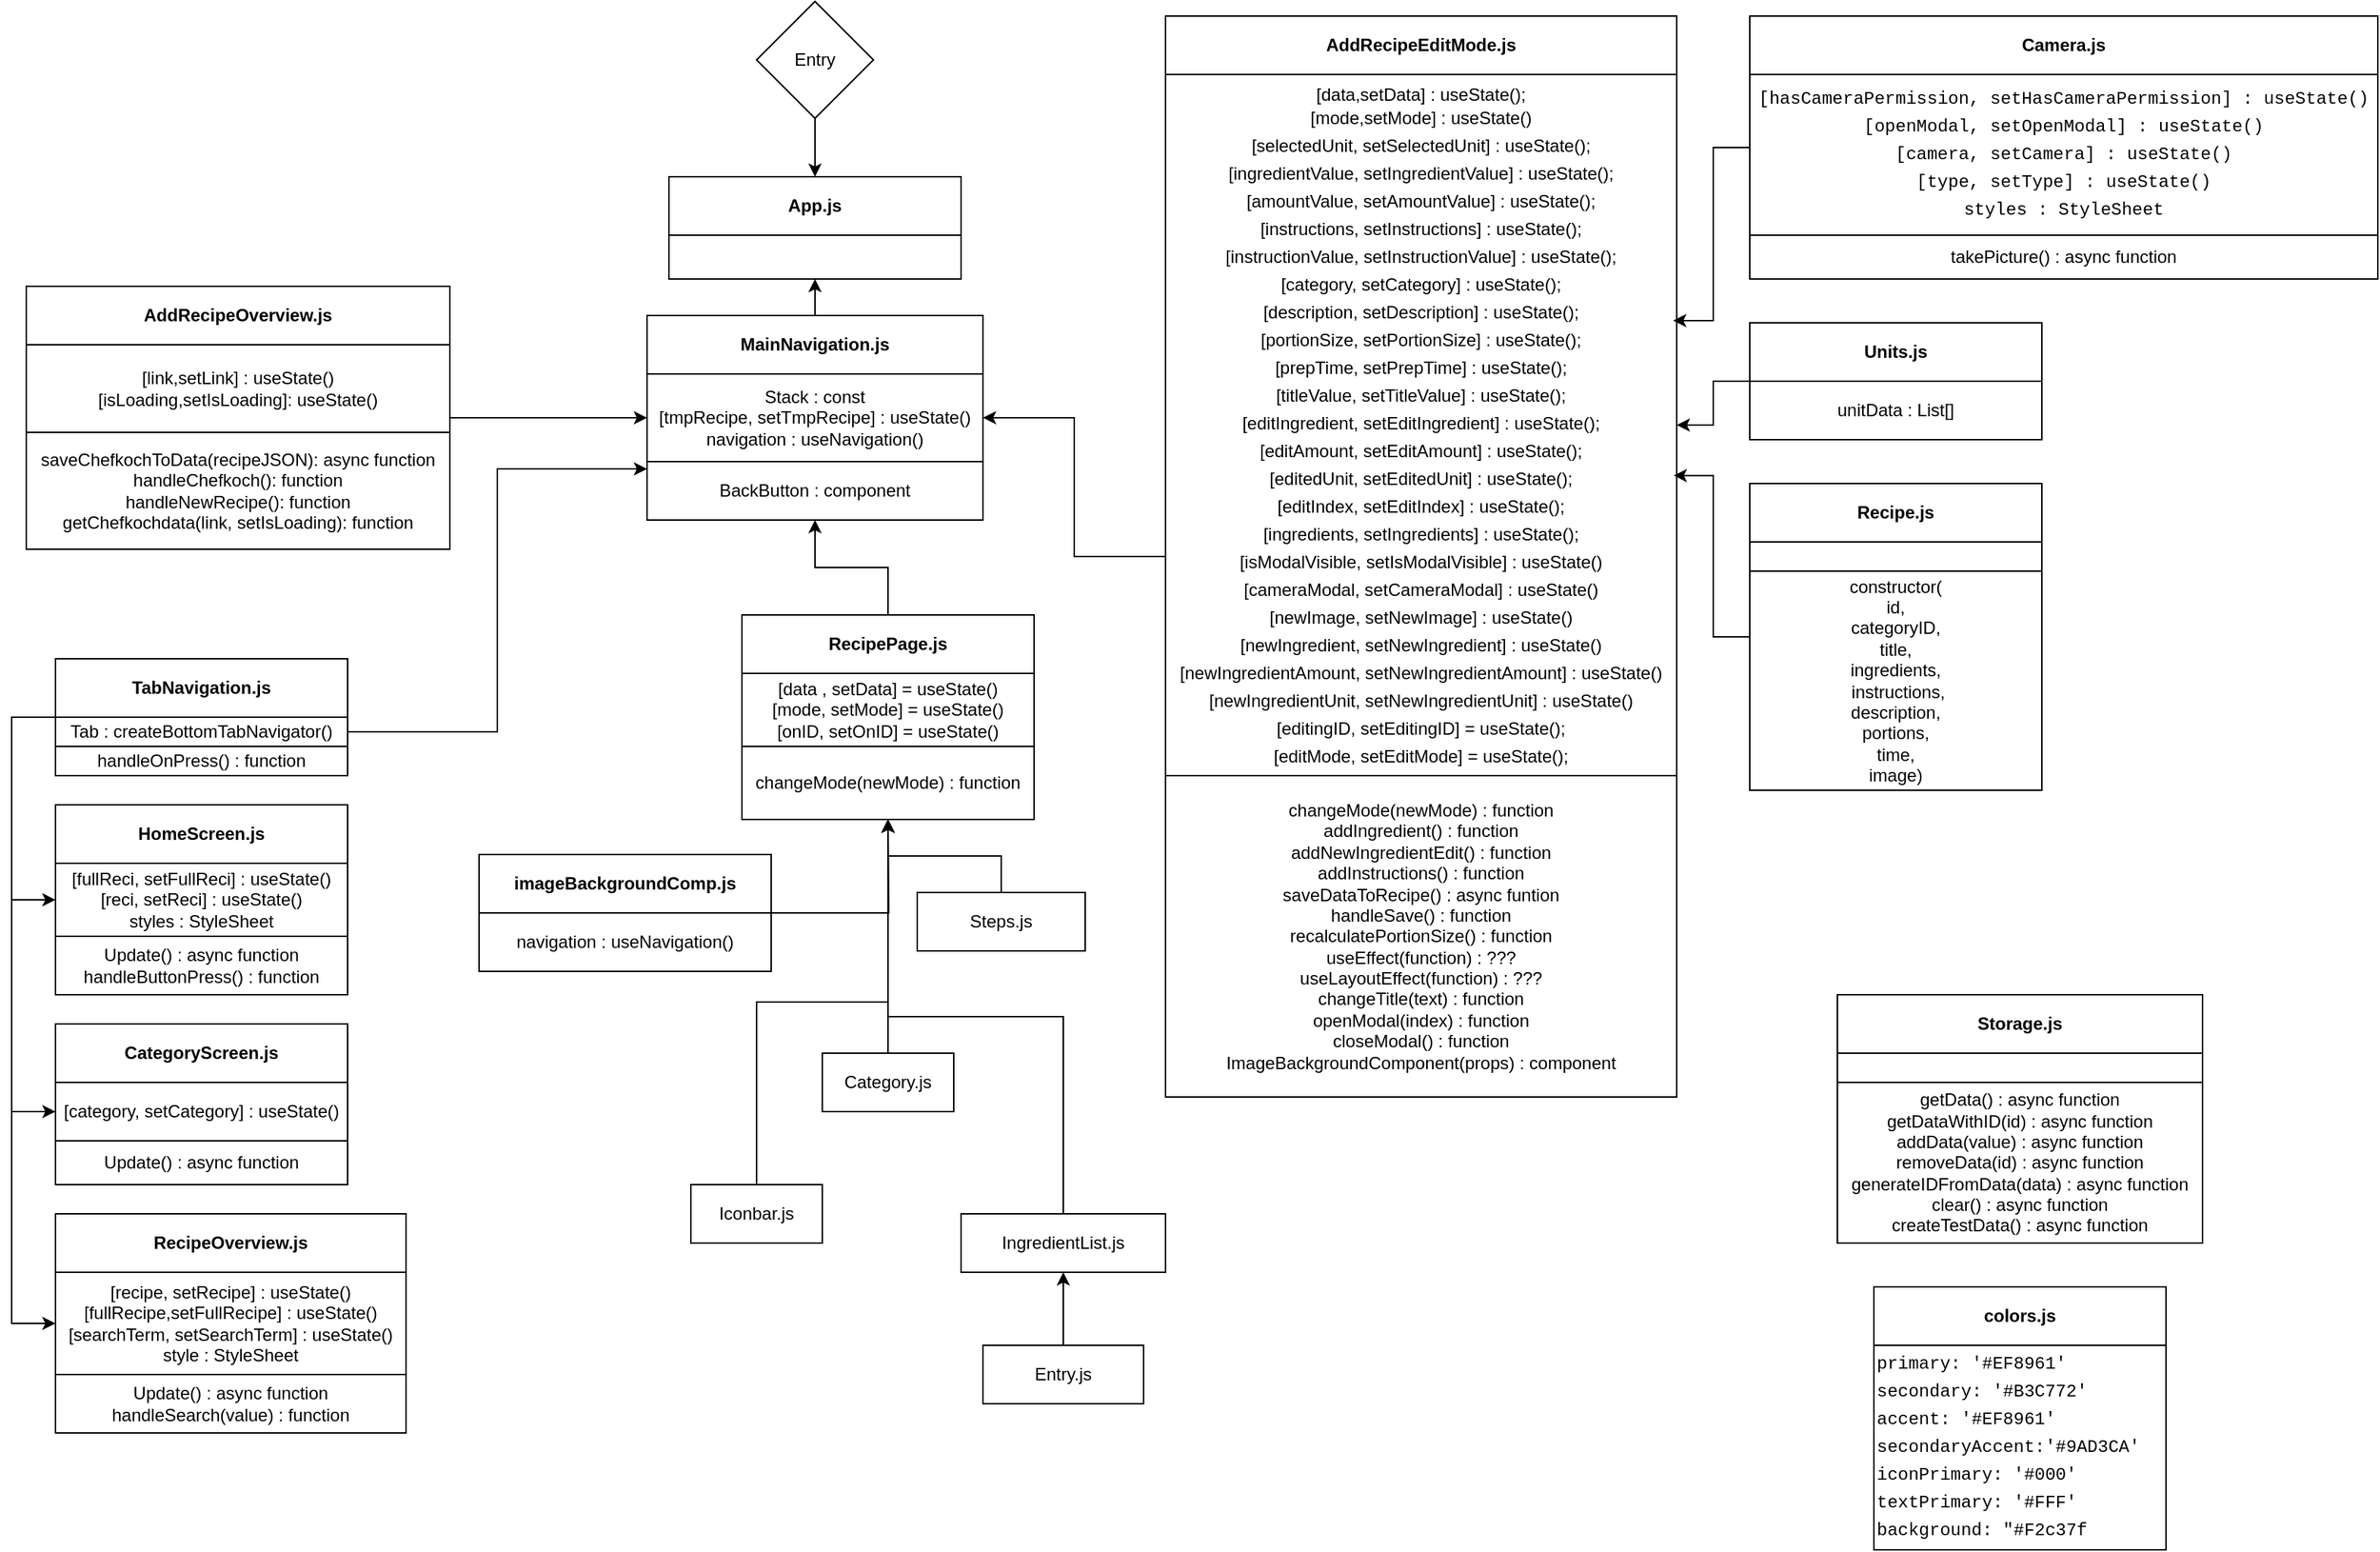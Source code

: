 <mxfile version="21.6.1" type="github">
  <diagram name="Seite-1" id="AyVDhzs5wA8iKF448M9e">
    <mxGraphModel dx="1728" dy="945" grid="1" gridSize="10" guides="1" tooltips="1" connect="1" arrows="1" fold="1" page="1" pageScale="1" pageWidth="827" pageHeight="1169" math="0" shadow="0">
      <root>
        <mxCell id="0" />
        <mxCell id="1" parent="0" />
        <mxCell id="LhGyinPqwTgNb-0om4rO-3" value="&lt;div&gt;App.js&lt;/div&gt;" style="swimlane;whiteSpace=wrap;html=1;startSize=40;" parent="1" vertex="1">
          <mxGeometry x="470" y="120" width="200" height="70" as="geometry" />
        </mxCell>
        <mxCell id="LhGyinPqwTgNb-0om4rO-14" style="edgeStyle=orthogonalEdgeStyle;rounded=0;orthogonalLoop=1;jettySize=auto;html=1;entryX=0.5;entryY=1;entryDx=0;entryDy=0;" parent="1" source="LhGyinPqwTgNb-0om4rO-4" target="LhGyinPqwTgNb-0om4rO-3" edge="1">
          <mxGeometry relative="1" as="geometry" />
        </mxCell>
        <mxCell id="LhGyinPqwTgNb-0om4rO-4" value="MainNavigation.js" style="swimlane;whiteSpace=wrap;html=1;startSize=40;" parent="1" vertex="1">
          <mxGeometry x="455" y="215" width="230" height="140" as="geometry" />
        </mxCell>
        <mxCell id="LhGyinPqwTgNb-0om4rO-87" value="&lt;div&gt;Stack : const&lt;/div&gt;&lt;div&gt;[tmpRecipe, setTmpRecipe] : useState()&lt;/div&gt;&lt;div&gt;navigation : useNavigation()&lt;/div&gt;" style="rounded=0;whiteSpace=wrap;html=1;" parent="LhGyinPqwTgNb-0om4rO-4" vertex="1">
          <mxGeometry y="40" width="230" height="60" as="geometry" />
        </mxCell>
        <mxCell id="LhGyinPqwTgNb-0om4rO-89" value="BackButton : component" style="rounded=0;whiteSpace=wrap;html=1;" parent="LhGyinPqwTgNb-0om4rO-4" vertex="1">
          <mxGeometry y="100" width="230" height="40" as="geometry" />
        </mxCell>
        <mxCell id="LhGyinPqwTgNb-0om4rO-160" style="edgeStyle=orthogonalEdgeStyle;rounded=0;orthogonalLoop=1;jettySize=auto;html=1;entryX=0;entryY=0.5;entryDx=0;entryDy=0;" parent="1" target="LhGyinPqwTgNb-0om4rO-104" edge="1">
          <mxGeometry relative="1" as="geometry">
            <Array as="points">
              <mxPoint x="20" y="490" />
              <mxPoint x="20" y="615" />
            </Array>
            <mxPoint x="40" y="490" as="sourcePoint" />
            <mxPoint x="40" y="615" as="targetPoint" />
          </mxGeometry>
        </mxCell>
        <mxCell id="LhGyinPqwTgNb-0om4rO-161" style="edgeStyle=orthogonalEdgeStyle;rounded=0;orthogonalLoop=1;jettySize=auto;html=1;" parent="1" source="LhGyinPqwTgNb-0om4rO-5" edge="1">
          <mxGeometry relative="1" as="geometry">
            <mxPoint x="50" y="760" as="targetPoint" />
            <Array as="points">
              <mxPoint x="20" y="490" />
              <mxPoint x="20" y="760" />
            </Array>
          </mxGeometry>
        </mxCell>
        <mxCell id="LhGyinPqwTgNb-0om4rO-162" style="edgeStyle=orthogonalEdgeStyle;rounded=0;orthogonalLoop=1;jettySize=auto;html=1;entryX=0;entryY=0.5;entryDx=0;entryDy=0;" parent="1" target="LhGyinPqwTgNb-0om4rO-10" edge="1">
          <mxGeometry relative="1" as="geometry">
            <Array as="points">
              <mxPoint x="20" y="490" />
              <mxPoint x="20" y="905" />
            </Array>
            <mxPoint x="60" y="490" as="sourcePoint" />
            <mxPoint x="30" y="880" as="targetPoint" />
          </mxGeometry>
        </mxCell>
        <mxCell id="LhGyinPqwTgNb-0om4rO-5" value="&lt;div&gt;TabNavigation.js&lt;/div&gt;" style="swimlane;whiteSpace=wrap;html=1;startSize=40;" parent="1" vertex="1">
          <mxGeometry x="50" y="450" width="200" height="80" as="geometry" />
        </mxCell>
        <mxCell id="LhGyinPqwTgNb-0om4rO-101" value="&lt;div&gt;Tab : createBottomTabNavigator()&lt;/div&gt;" style="rounded=0;whiteSpace=wrap;html=1;" parent="LhGyinPqwTgNb-0om4rO-5" vertex="1">
          <mxGeometry y="40" width="200" height="20" as="geometry" />
        </mxCell>
        <mxCell id="LhGyinPqwTgNb-0om4rO-103" value="handleOnPress() : function" style="rounded=0;whiteSpace=wrap;html=1;" parent="LhGyinPqwTgNb-0om4rO-5" vertex="1">
          <mxGeometry y="60" width="200" height="20" as="geometry" />
        </mxCell>
        <mxCell id="LhGyinPqwTgNb-0om4rO-139" style="edgeStyle=orthogonalEdgeStyle;rounded=0;orthogonalLoop=1;jettySize=auto;html=1;entryX=1;entryY=0.5;entryDx=0;entryDy=0;" parent="1" source="LhGyinPqwTgNb-0om4rO-6" target="LhGyinPqwTgNb-0om4rO-4" edge="1">
          <mxGeometry relative="1" as="geometry" />
        </mxCell>
        <mxCell id="LhGyinPqwTgNb-0om4rO-6" value="AddRecipeEditMode.js" style="swimlane;whiteSpace=wrap;html=1;startSize=40;" parent="1" vertex="1">
          <mxGeometry x="810" y="10" width="350" height="740" as="geometry" />
        </mxCell>
        <mxCell id="LhGyinPqwTgNb-0om4rO-93" value="&lt;span style=&quot;font-size: 12px;&quot;&gt;&lt;/span&gt;&lt;span style=&quot;font-size: 12px;&quot;&gt;[data,setData] : useState();&lt;/span&gt;&lt;div style=&quot;font-size: 12px; line-height: 19px;&quot;&gt;&lt;div style=&quot;font-size: 12px;&quot;&gt;&lt;span style=&quot;font-size: 12px;&quot;&gt;[mode,setMode] : useState()&lt;/span&gt;&lt;/div&gt;&lt;div style=&quot;font-size: 12px;&quot;&gt;&lt;span style=&quot;font-size: 12px;&quot;&gt;[selectedUnit, setSelectedUnit] : useState();&lt;/span&gt;&lt;/div&gt;&lt;div style=&quot;font-size: 12px;&quot;&gt;&lt;span style=&quot;font-size: 12px;&quot;&gt;[ingredientValue, setIngredientValue] : useState();&lt;/span&gt;&lt;/div&gt;&lt;div style=&quot;font-size: 12px;&quot;&gt;&lt;span style=&quot;font-size: 12px;&quot;&gt;[amountValue, setAmountValue] : useState();&lt;/span&gt;&lt;/div&gt;&lt;div style=&quot;font-size: 12px;&quot;&gt;&lt;span style=&quot;font-size: 12px;&quot;&gt;[instructions, setInstructions] : useState();&lt;/span&gt;&lt;/div&gt;&lt;div style=&quot;font-size: 12px;&quot;&gt;&lt;span style=&quot;font-size: 12px;&quot;&gt;[instructionValue, setInstructionValue] : useState();&lt;/span&gt;&lt;/div&gt;&lt;div style=&quot;font-size: 12px;&quot;&gt;&lt;span style=&quot;font-size: 12px;&quot;&gt;[category, setCategory] : useState();&lt;/span&gt;&lt;/div&gt;&lt;div style=&quot;font-size: 12px;&quot;&gt;&lt;span style=&quot;font-size: 12px;&quot;&gt;[description, setDescription] : useState();&lt;/span&gt;&lt;/div&gt;&lt;div style=&quot;font-size: 12px;&quot;&gt;&lt;span style=&quot;font-size: 12px;&quot;&gt;[portionSize, setPortionSize] : useState();&lt;/span&gt;&lt;/div&gt;&lt;div style=&quot;font-size: 12px;&quot;&gt;&lt;span style=&quot;font-size: 12px;&quot;&gt;[prepTime, setPrepTime] : useState();&lt;/span&gt;&lt;/div&gt;&lt;div style=&quot;font-size: 12px;&quot;&gt;&lt;span style=&quot;font-size: 12px;&quot;&gt;[titleValue, setTitleValue] : useState();&lt;/span&gt;&lt;/div&gt;&lt;div style=&quot;font-size: 12px;&quot;&gt;&lt;span style=&quot;font-size: 12px;&quot;&gt;[editIngredient, setEditIngredient] : useState();&lt;/span&gt;&lt;/div&gt;&lt;div style=&quot;font-size: 12px;&quot;&gt;&lt;span style=&quot;font-size: 12px;&quot;&gt;[editAmount, setEditAmount] : useState();&lt;/span&gt;&lt;/div&gt;&lt;div style=&quot;font-size: 12px;&quot;&gt;&lt;span style=&quot;font-size: 12px;&quot;&gt;[editedUnit, setEditedUnit] : useState();&lt;/span&gt;&lt;/div&gt;&lt;div style=&quot;font-size: 12px;&quot;&gt;&lt;span style=&quot;font-size: 12px;&quot;&gt;[editIndex, setEditIndex] : useState();&lt;/span&gt;&lt;/div&gt;&lt;div style=&quot;font-size: 12px;&quot;&gt;&lt;span style=&quot;font-size: 12px;&quot;&gt;[ingredients, setIngredients] : useState();&lt;/span&gt;&lt;/div&gt;&lt;div style=&quot;font-size: 12px;&quot;&gt;&lt;span style=&quot;font-size: 12px;&quot;&gt;[isModalVisible, setIsModalVisible] : useState()&lt;/span&gt;&lt;/div&gt;&lt;div style=&quot;font-size: 12px;&quot;&gt;&lt;span style=&quot;font-size: 12px;&quot;&gt;[cameraModal, setCameraModal] : useState()&lt;/span&gt;&lt;/div&gt;&lt;div style=&quot;font-size: 12px;&quot;&gt;&lt;span style=&quot;font-size: 12px;&quot;&gt;[newImage, setNewImage] : useState()&lt;/span&gt;&lt;/div&gt;&lt;/div&gt;&lt;span style=&quot;font-size: 12px;&quot;&gt;&lt;/span&gt;&lt;div style=&quot;font-size: 12px; line-height: 19px;&quot;&gt;&lt;div style=&quot;font-size: 12px;&quot;&gt;&lt;span style=&quot;font-size: 12px;&quot;&gt;[newIngredient, setNewIngredient] : useState()&lt;/span&gt;&lt;/div&gt;&lt;div style=&quot;font-size: 12px;&quot;&gt;&lt;span style=&quot;font-size: 12px;&quot;&gt;[newIngredientAmount, setNewIngredientAmount] : useState()&lt;/span&gt;&lt;/div&gt;&lt;div style=&quot;font-size: 12px;&quot;&gt;&lt;span style=&quot;font-size: 12px;&quot;&gt;[newIngredientUnit, setNewIngredientUnit] : useState()&lt;/span&gt;&lt;/div&gt;&lt;span style=&quot;font-size: 12px;&quot;&gt;&lt;/span&gt;&lt;div style=&quot;font-size: 12px;&quot;&gt;&lt;span style=&quot;font-size: 12px;&quot;&gt;[editingID, setEditingID] = useState();&lt;/span&gt;&lt;/div&gt;&lt;span style=&quot;font-size: 12px;&quot;&gt;&lt;/span&gt;&lt;div style=&quot;font-size: 12px;&quot;&gt;&lt;span style=&quot;font-size: 12px;&quot;&gt;[editMode, setEditMode] = useState();&lt;/span&gt;&lt;/div&gt;&lt;/div&gt;" style="rounded=0;whiteSpace=wrap;html=1;labelBackgroundColor=none;align=center;verticalAlign=top;fontColor=default;fontStyle=0;fontFamily=Helvetica;fontSize=12;" parent="LhGyinPqwTgNb-0om4rO-6" vertex="1">
          <mxGeometry y="40" width="350" height="480" as="geometry" />
        </mxCell>
        <mxCell id="LhGyinPqwTgNb-0om4rO-100" value="&lt;div&gt;changeMode(newMode) : function&lt;/div&gt;&lt;div&gt;addIngredient() : function&lt;/div&gt;&lt;div&gt;addNewIngredientEdit() : function&lt;/div&gt;&lt;div&gt;addInstructions() : function&lt;/div&gt;&lt;div&gt;saveDataToRecipe() : async funtion&lt;/div&gt;&lt;div&gt;handleSave() : function&lt;/div&gt;&lt;div&gt;recalculatePortionSize() : function&lt;/div&gt;&lt;div&gt;useEffect(function) : ???&lt;/div&gt;&lt;div&gt;useLayoutEffect(function) : ???&lt;/div&gt;&lt;div&gt;changeTitle(text) : function&lt;/div&gt;&lt;div&gt;openModal(index) : function&lt;/div&gt;&lt;div&gt;closeModal() : function&lt;/div&gt;&lt;div&gt;ImageBackgroundComponent(props) : component&lt;br&gt;&lt;/div&gt;" style="rounded=0;whiteSpace=wrap;html=1;" parent="LhGyinPqwTgNb-0om4rO-6" vertex="1">
          <mxGeometry y="520" width="350" height="220" as="geometry" />
        </mxCell>
        <mxCell id="LhGyinPqwTgNb-0om4rO-15" style="edgeStyle=orthogonalEdgeStyle;rounded=0;orthogonalLoop=1;jettySize=auto;html=1;entryX=0;entryY=0.5;entryDx=0;entryDy=0;" parent="1" source="LhGyinPqwTgNb-0om4rO-7" target="LhGyinPqwTgNb-0om4rO-4" edge="1">
          <mxGeometry relative="1" as="geometry" />
        </mxCell>
        <mxCell id="LhGyinPqwTgNb-0om4rO-7" value="&lt;div&gt;AddRecipeOverview.js&lt;/div&gt;" style="swimlane;whiteSpace=wrap;html=1;startSize=40;" parent="1" vertex="1">
          <mxGeometry x="30" y="195" width="290" height="180" as="geometry" />
        </mxCell>
        <mxCell id="LhGyinPqwTgNb-0om4rO-91" value="&lt;div&gt;[link,setLink] : useState()&lt;/div&gt;&lt;div&gt;[isLoading,setIsLoading]: useState()&lt;br&gt;&lt;/div&gt;" style="rounded=0;whiteSpace=wrap;html=1;" parent="LhGyinPqwTgNb-0om4rO-7" vertex="1">
          <mxGeometry y="40" width="290" height="60" as="geometry" />
        </mxCell>
        <mxCell id="LhGyinPqwTgNb-0om4rO-92" value="&lt;div&gt;saveChefkochToData(recipeJSON): async function&lt;/div&gt;&lt;div&gt;handleChefkoch(): function&lt;/div&gt;&lt;div&gt;handleNewRecipe(): function&lt;/div&gt;&lt;div&gt;getChefkochdata(link, setIsLoading): function&lt;br&gt;&lt;/div&gt;" style="rounded=0;whiteSpace=wrap;html=1;" parent="LhGyinPqwTgNb-0om4rO-7" vertex="1">
          <mxGeometry y="100" width="290" height="80" as="geometry" />
        </mxCell>
        <mxCell id="LhGyinPqwTgNb-0om4rO-143" style="edgeStyle=orthogonalEdgeStyle;rounded=0;orthogonalLoop=1;jettySize=auto;html=1;entryX=0.5;entryY=1;entryDx=0;entryDy=0;" parent="1" source="LhGyinPqwTgNb-0om4rO-8" target="LhGyinPqwTgNb-0om4rO-4" edge="1">
          <mxGeometry relative="1" as="geometry" />
        </mxCell>
        <mxCell id="LhGyinPqwTgNb-0om4rO-8" value="&lt;div&gt;RecipePage.js&lt;/div&gt;" style="swimlane;whiteSpace=wrap;html=1;startSize=40;" parent="1" vertex="1">
          <mxGeometry x="520" y="420" width="200" height="140" as="geometry" />
        </mxCell>
        <mxCell id="LhGyinPqwTgNb-0om4rO-115" value="&lt;div&gt;[data , setData] = useState()&lt;/div&gt;&lt;div&gt;[mode, setMode] = useState()&lt;/div&gt;&lt;div&gt;[onID, setOnID] = useState()&lt;br&gt;&lt;/div&gt;" style="rounded=0;whiteSpace=wrap;html=1;" parent="LhGyinPqwTgNb-0om4rO-8" vertex="1">
          <mxGeometry y="40" width="200" height="50" as="geometry" />
        </mxCell>
        <mxCell id="LhGyinPqwTgNb-0om4rO-116" value="&lt;div&gt;changeMode(newMode) : function&lt;/div&gt;" style="rounded=0;whiteSpace=wrap;html=1;" parent="LhGyinPqwTgNb-0om4rO-8" vertex="1">
          <mxGeometry y="90" width="200" height="50" as="geometry" />
        </mxCell>
        <mxCell id="LhGyinPqwTgNb-0om4rO-9" value="&lt;div&gt;HomeScreen.js&lt;/div&gt;" style="swimlane;whiteSpace=wrap;html=1;startSize=40;" parent="1" vertex="1">
          <mxGeometry x="50" y="550" width="200" height="130" as="geometry" />
        </mxCell>
        <mxCell id="LhGyinPqwTgNb-0om4rO-104" value="&lt;div&gt;[fullReci, setFullReci] : useState()&lt;/div&gt;&lt;div&gt;[reci, setReci] : useState()&lt;br&gt;&lt;/div&gt;&lt;div&gt;styles : StyleSheet&lt;br&gt;&lt;/div&gt;" style="rounded=0;whiteSpace=wrap;html=1;" parent="LhGyinPqwTgNb-0om4rO-9" vertex="1">
          <mxGeometry y="40" width="200" height="50" as="geometry" />
        </mxCell>
        <mxCell id="LhGyinPqwTgNb-0om4rO-106" value="&lt;div&gt;Update() : async function&lt;/div&gt;&lt;div&gt;handleButtonPress() : function&lt;br&gt;&lt;/div&gt;" style="rounded=0;whiteSpace=wrap;html=1;" parent="LhGyinPqwTgNb-0om4rO-9" vertex="1">
          <mxGeometry y="90" width="200" height="40" as="geometry" />
        </mxCell>
        <mxCell id="LhGyinPqwTgNb-0om4rO-10" value="&lt;div&gt;RecipeOverview.js&lt;/div&gt;" style="swimlane;whiteSpace=wrap;html=1;startSize=40;" parent="1" vertex="1">
          <mxGeometry x="50" y="830" width="240" height="150" as="geometry" />
        </mxCell>
        <mxCell id="LhGyinPqwTgNb-0om4rO-107" value="&lt;div&gt;[recipe, setRecipe] : useState()&lt;/div&gt;&lt;div&gt;[fullRecipe,setFullRecipe] : useState()&lt;br&gt;&lt;/div&gt;&lt;div&gt;[searchTerm, setSearchTerm] : useState()&lt;/div&gt;&lt;div&gt;style : StyleSheet&lt;br&gt;&lt;/div&gt;" style="rounded=0;whiteSpace=wrap;html=1;" parent="LhGyinPqwTgNb-0om4rO-10" vertex="1">
          <mxGeometry y="40" width="240" height="70" as="geometry" />
        </mxCell>
        <mxCell id="LhGyinPqwTgNb-0om4rO-109" value="&lt;div&gt;Update() : async function&lt;/div&gt;&lt;div&gt;handleSearch(value) : function&lt;br&gt;&lt;/div&gt;" style="rounded=0;whiteSpace=wrap;html=1;" parent="LhGyinPqwTgNb-0om4rO-10" vertex="1">
          <mxGeometry y="110" width="240" height="40" as="geometry" />
        </mxCell>
        <mxCell id="LhGyinPqwTgNb-0om4rO-23" value="Storage.js" style="swimlane;whiteSpace=wrap;html=1;startSize=40;" parent="1" vertex="1">
          <mxGeometry x="1270" y="680" width="250" height="170" as="geometry" />
        </mxCell>
        <mxCell id="LhGyinPqwTgNb-0om4rO-137" value="" style="rounded=0;whiteSpace=wrap;html=1;" parent="LhGyinPqwTgNb-0om4rO-23" vertex="1">
          <mxGeometry y="40" width="250" height="20" as="geometry" />
        </mxCell>
        <mxCell id="LhGyinPqwTgNb-0om4rO-138" value="&lt;div&gt;getData() : async function&lt;/div&gt;&lt;div&gt;getDataWithID(id) : async function&lt;/div&gt;&lt;div&gt;addData(value) : async function&lt;/div&gt;&lt;div&gt;removeData(id) : async function&lt;/div&gt;&lt;div&gt;generateIDFromData(data) : async function&lt;/div&gt;&lt;div&gt;clear() : async function&lt;/div&gt;&lt;div&gt;createTestData() : async function&lt;br&gt;&lt;/div&gt;" style="rounded=0;whiteSpace=wrap;html=1;" parent="LhGyinPqwTgNb-0om4rO-23" vertex="1">
          <mxGeometry y="60" width="250" height="110" as="geometry" />
        </mxCell>
        <mxCell id="LhGyinPqwTgNb-0om4rO-167" style="edgeStyle=orthogonalEdgeStyle;rounded=0;orthogonalLoop=1;jettySize=auto;html=1;entryX=0.993;entryY=0.351;entryDx=0;entryDy=0;entryPerimeter=0;" parent="1" source="LhGyinPqwTgNb-0om4rO-24" target="LhGyinPqwTgNb-0om4rO-93" edge="1">
          <mxGeometry relative="1" as="geometry" />
        </mxCell>
        <mxCell id="LhGyinPqwTgNb-0om4rO-24" value="Camera.js" style="swimlane;whiteSpace=wrap;html=1;startSize=40;" parent="1" vertex="1">
          <mxGeometry x="1210" y="10" width="430" height="180" as="geometry" />
        </mxCell>
        <mxCell id="LhGyinPqwTgNb-0om4rO-130" value="&lt;div style=&quot;font-family: Consolas, &amp;quot;Courier New&amp;quot;, monospace; font-weight: normal; font-size: 12px; line-height: 19px;&quot;&gt;&lt;div style=&quot;font-size: 12px;&quot;&gt;&lt;span style=&quot;font-size: 12px;&quot;&gt;[&lt;/span&gt;&lt;span style=&quot;font-size: 12px;&quot;&gt;hasCameraPermission&lt;/span&gt;&lt;span style=&quot;font-size: 12px;&quot;&gt;, &lt;/span&gt;&lt;span style=&quot;font-size: 12px;&quot;&gt;setHasCameraPermission&lt;/span&gt;&lt;span style=&quot;font-size: 12px;&quot;&gt;] &lt;/span&gt;:&lt;span style=&quot;font-size: 12px;&quot;&gt; &lt;/span&gt;&lt;span style=&quot;font-size: 12px;&quot;&gt;useState&lt;/span&gt;&lt;span style=&quot;font-size: 12px;&quot;&gt;(&lt;/span&gt;&lt;span style=&quot;font-size: 12px;&quot;&gt;)&lt;/span&gt;&lt;/div&gt;&lt;div style=&quot;font-size: 12px;&quot;&gt;&lt;span style=&quot;font-size: 12px;&quot;&gt;[&lt;/span&gt;&lt;span style=&quot;font-size: 12px;&quot;&gt;openModal&lt;/span&gt;&lt;span style=&quot;font-size: 12px;&quot;&gt;, &lt;/span&gt;&lt;span style=&quot;font-size: 12px;&quot;&gt;setOpenModal&lt;/span&gt;&lt;span style=&quot;font-size: 12px;&quot;&gt;] &lt;/span&gt;:&lt;span style=&quot;font-size: 12px;&quot;&gt; &lt;/span&gt;&lt;span style=&quot;font-size: 12px;&quot;&gt;useState&lt;/span&gt;&lt;span style=&quot;font-size: 12px;&quot;&gt;(&lt;/span&gt;&lt;span style=&quot;font-size: 12px;&quot;&gt;)&lt;/span&gt;&lt;/div&gt;&lt;div style=&quot;font-size: 12px;&quot;&gt;&lt;span style=&quot;font-size: 12px;&quot;&gt;[&lt;/span&gt;&lt;span style=&quot;font-size: 12px;&quot;&gt;camera&lt;/span&gt;&lt;span style=&quot;font-size: 12px;&quot;&gt;, &lt;/span&gt;&lt;span style=&quot;font-size: 12px;&quot;&gt;setCamera&lt;/span&gt;&lt;span style=&quot;font-size: 12px;&quot;&gt;] &lt;/span&gt;:&lt;span style=&quot;font-size: 12px;&quot;&gt; &lt;/span&gt;&lt;span style=&quot;font-size: 12px;&quot;&gt;useState&lt;/span&gt;&lt;span style=&quot;font-size: 12px;&quot;&gt;(&lt;/span&gt;&lt;span style=&quot;font-size: 12px;&quot;&gt;)&lt;/span&gt;&lt;/div&gt;&lt;div style=&quot;font-size: 12px;&quot;&gt;&lt;span style=&quot;font-size: 12px;&quot;&gt;[&lt;/span&gt;&lt;span style=&quot;font-size: 12px;&quot;&gt;type&lt;/span&gt;&lt;span style=&quot;font-size: 12px;&quot;&gt;, &lt;/span&gt;&lt;span style=&quot;font-size: 12px;&quot;&gt;setType&lt;/span&gt;&lt;span style=&quot;font-size: 12px;&quot;&gt;] &lt;/span&gt;:&lt;span style=&quot;font-size: 12px;&quot;&gt; &lt;/span&gt;&lt;span style=&quot;font-size: 12px;&quot;&gt;useState&lt;/span&gt;&lt;span style=&quot;font-size: 12px;&quot;&gt;(&lt;/span&gt;&lt;span style=&quot;font-size: 12px;&quot;&gt;)&lt;/span&gt;&lt;/div&gt;&lt;div style=&quot;font-size: 12px;&quot;&gt;&lt;span style=&quot;font-size: 12px;&quot;&gt;styles : StyleSheet&lt;br&gt;&lt;/span&gt;&lt;/div&gt;&lt;/div&gt;" style="rounded=0;whiteSpace=wrap;html=1;fontColor=default;labelBackgroundColor=none;labelBorderColor=none;align=center;fontSize=12;" parent="LhGyinPqwTgNb-0om4rO-24" vertex="1">
          <mxGeometry y="40" width="430" height="110" as="geometry" />
        </mxCell>
        <mxCell id="LhGyinPqwTgNb-0om4rO-131" value="&lt;div&gt;takePicture() : async function&lt;/div&gt;" style="rounded=0;whiteSpace=wrap;html=1;" parent="LhGyinPqwTgNb-0om4rO-24" vertex="1">
          <mxGeometry y="150" width="430" height="30" as="geometry" />
        </mxCell>
        <mxCell id="LhGyinPqwTgNb-0om4rO-165" style="edgeStyle=orthogonalEdgeStyle;rounded=0;orthogonalLoop=1;jettySize=auto;html=1;entryX=0.994;entryY=0.572;entryDx=0;entryDy=0;entryPerimeter=0;" parent="1" source="LhGyinPqwTgNb-0om4rO-25" target="LhGyinPqwTgNb-0om4rO-93" edge="1">
          <mxGeometry relative="1" as="geometry" />
        </mxCell>
        <mxCell id="LhGyinPqwTgNb-0om4rO-25" value="Recipe.js" style="swimlane;whiteSpace=wrap;html=1;startSize=40;" parent="1" vertex="1">
          <mxGeometry x="1210" y="330" width="200" height="210" as="geometry" />
        </mxCell>
        <mxCell id="LhGyinPqwTgNb-0om4rO-135" value="" style="rounded=0;whiteSpace=wrap;html=1;labelBackgroundColor=none;" parent="LhGyinPqwTgNb-0om4rO-25" vertex="1">
          <mxGeometry y="40" width="200" height="20" as="geometry" />
        </mxCell>
        <mxCell id="LhGyinPqwTgNb-0om4rO-136" value="&lt;div&gt;constructor(&lt;/div&gt;&lt;div&gt;id,&lt;/div&gt;&lt;div&gt;categoryID,&lt;/div&gt;&lt;div&gt;title,&lt;/div&gt;&lt;div&gt;ingredients,&lt;/div&gt;&lt;div&gt;&amp;nbsp;instructions,&lt;/div&gt;&lt;div&gt;description,&lt;/div&gt;&lt;div&gt;portions,&lt;/div&gt;&lt;div&gt;time,&lt;/div&gt;&lt;div&gt;image)&lt;/div&gt;" style="rounded=0;whiteSpace=wrap;html=1;" parent="LhGyinPqwTgNb-0om4rO-25" vertex="1">
          <mxGeometry y="60" width="200" height="150" as="geometry" />
        </mxCell>
        <mxCell id="LhGyinPqwTgNb-0om4rO-166" style="edgeStyle=orthogonalEdgeStyle;rounded=0;orthogonalLoop=1;jettySize=auto;html=1;" parent="1" source="LhGyinPqwTgNb-0om4rO-34" target="LhGyinPqwTgNb-0om4rO-93" edge="1">
          <mxGeometry relative="1" as="geometry" />
        </mxCell>
        <mxCell id="LhGyinPqwTgNb-0om4rO-34" value="&lt;div&gt;Units.js&lt;/div&gt;" style="swimlane;whiteSpace=wrap;html=1;startSize=40;" parent="1" vertex="1">
          <mxGeometry x="1210" y="220" width="200" height="80" as="geometry" />
        </mxCell>
        <mxCell id="LhGyinPqwTgNb-0om4rO-132" value="unitData : List[]" style="whiteSpace=wrap;html=1;" parent="LhGyinPqwTgNb-0om4rO-34" vertex="1">
          <mxGeometry y="40" width="200" height="40" as="geometry" />
        </mxCell>
        <mxCell id="LhGyinPqwTgNb-0om4rO-38" style="edgeStyle=orthogonalEdgeStyle;rounded=0;orthogonalLoop=1;jettySize=auto;html=1;exitX=0.5;exitY=1;exitDx=0;exitDy=0;entryX=0.5;entryY=0;entryDx=0;entryDy=0;" parent="1" source="LhGyinPqwTgNb-0om4rO-37" target="LhGyinPqwTgNb-0om4rO-3" edge="1">
          <mxGeometry relative="1" as="geometry" />
        </mxCell>
        <mxCell id="LhGyinPqwTgNb-0om4rO-37" value="&lt;div&gt;Entry&lt;/div&gt;" style="rhombus;whiteSpace=wrap;html=1;" parent="1" vertex="1">
          <mxGeometry x="530" width="80" height="80" as="geometry" />
        </mxCell>
        <mxCell id="LhGyinPqwTgNb-0om4rO-39" value="colors.js" style="swimlane;whiteSpace=wrap;html=1;startSize=40;" parent="1" vertex="1">
          <mxGeometry x="1295" y="880" width="200" height="180" as="geometry" />
        </mxCell>
        <mxCell id="LhGyinPqwTgNb-0om4rO-133" value="&lt;div style=&quot;font-family: Consolas, &amp;quot;Courier New&amp;quot;, monospace; font-weight: normal; line-height: 19px;&quot;&gt;&lt;div&gt;&lt;span style=&quot;&quot;&gt;primary&lt;/span&gt;&lt;span style=&quot;&quot;&gt;: &lt;/span&gt;&lt;span style=&quot;&quot;&gt;&#39;#EF8961&#39;&lt;/span&gt;&lt;/div&gt;&lt;div&gt;&lt;span style=&quot;&quot;&gt;secondary&lt;/span&gt;&lt;span style=&quot;&quot;&gt;: &lt;/span&gt;&lt;span style=&quot;&quot;&gt;&#39;#B3C772&#39;&lt;/span&gt;&lt;/div&gt;&lt;div&gt;&lt;span style=&quot;&quot;&gt;accent&lt;/span&gt;&lt;span style=&quot;&quot;&gt;: &lt;/span&gt;&lt;span style=&quot;&quot;&gt;&#39;#EF8961&#39;&lt;/span&gt;&lt;/div&gt;&lt;div&gt;&lt;span style=&quot;&quot;&gt;secondaryAccent&lt;/span&gt;&lt;span style=&quot;&quot;&gt;:&lt;/span&gt;&lt;span style=&quot;&quot;&gt;&#39;#9AD3CA&#39;&lt;/span&gt;&lt;/div&gt;&lt;div&gt;&lt;span style=&quot;&quot;&gt;iconPrimary&lt;/span&gt;&lt;span style=&quot;&quot;&gt;: &lt;/span&gt;&lt;span style=&quot;&quot;&gt;&#39;#000&#39;&lt;/span&gt;&lt;/div&gt;&lt;div&gt;&lt;span style=&quot;&quot;&gt;textPrimary&lt;/span&gt;&lt;span style=&quot;&quot;&gt;: &lt;/span&gt;&lt;span style=&quot;&quot;&gt;&#39;#FFF&#39;&lt;/span&gt;&lt;/div&gt;&lt;div&gt;&lt;span style=&quot;&quot;&gt;background&lt;/span&gt;&lt;span style=&quot;&quot;&gt;: &lt;/span&gt;&lt;span style=&quot;&quot;&gt;&quot;#F2c37f&lt;/span&gt;&lt;/div&gt;&lt;/div&gt;" style="rounded=0;whiteSpace=wrap;html=1;fontColor=default;labelBackgroundColor=none;labelBorderColor=none;align=left;" parent="LhGyinPqwTgNb-0om4rO-39" vertex="1">
          <mxGeometry y="40" width="200" height="140" as="geometry" />
        </mxCell>
        <mxCell id="LhGyinPqwTgNb-0om4rO-90" value="CategoryScreen.js" style="swimlane;whiteSpace=wrap;html=1;startSize=40;" parent="1" vertex="1">
          <mxGeometry x="50" y="700" width="200" height="110" as="geometry" />
        </mxCell>
        <mxCell id="LhGyinPqwTgNb-0om4rO-112" value="[category, setCategory] : useState()" style="rounded=0;whiteSpace=wrap;html=1;" parent="LhGyinPqwTgNb-0om4rO-90" vertex="1">
          <mxGeometry y="40" width="200" height="40" as="geometry" />
        </mxCell>
        <mxCell id="LhGyinPqwTgNb-0om4rO-114" value="Update() : async function" style="rounded=0;whiteSpace=wrap;html=1;" parent="LhGyinPqwTgNb-0om4rO-90" vertex="1">
          <mxGeometry y="80" width="200" height="30" as="geometry" />
        </mxCell>
        <mxCell id="LhGyinPqwTgNb-0om4rO-147" style="edgeStyle=orthogonalEdgeStyle;rounded=0;orthogonalLoop=1;jettySize=auto;html=1;entryX=0.5;entryY=1;entryDx=0;entryDy=0;" parent="1" source="LhGyinPqwTgNb-0om4rO-120" target="LhGyinPqwTgNb-0om4rO-8" edge="1">
          <mxGeometry relative="1" as="geometry" />
        </mxCell>
        <mxCell id="LhGyinPqwTgNb-0om4rO-120" value="Category.js" style="rounded=0;whiteSpace=wrap;html=1;" parent="1" vertex="1">
          <mxGeometry x="575" y="720" width="90" height="40" as="geometry" />
        </mxCell>
        <mxCell id="LhGyinPqwTgNb-0om4rO-148" style="edgeStyle=orthogonalEdgeStyle;rounded=0;orthogonalLoop=1;jettySize=auto;html=1;" parent="1" source="LhGyinPqwTgNb-0om4rO-121" target="LhGyinPqwTgNb-0om4rO-116" edge="1">
          <mxGeometry relative="1" as="geometry" />
        </mxCell>
        <mxCell id="LhGyinPqwTgNb-0om4rO-121" value="Iconbar.js" style="rounded=0;whiteSpace=wrap;html=1;" parent="1" vertex="1">
          <mxGeometry x="485" y="810" width="90" height="40" as="geometry" />
        </mxCell>
        <mxCell id="LhGyinPqwTgNb-0om4rO-152" style="edgeStyle=orthogonalEdgeStyle;rounded=0;orthogonalLoop=1;jettySize=auto;html=1;exitX=1;exitY=0.5;exitDx=0;exitDy=0;" parent="1" source="LhGyinPqwTgNb-0om4rO-124" edge="1">
          <mxGeometry relative="1" as="geometry">
            <mxPoint x="620" y="560" as="targetPoint" />
            <mxPoint x="540" y="625" as="sourcePoint" />
          </mxGeometry>
        </mxCell>
        <mxCell id="LhGyinPqwTgNb-0om4rO-124" value="&lt;div&gt;imageBackgroundComp.js&lt;br&gt;&lt;/div&gt;" style="swimlane;whiteSpace=wrap;html=1;startSize=40;" parent="1" vertex="1">
          <mxGeometry x="340" y="584" width="200" height="80" as="geometry" />
        </mxCell>
        <mxCell id="LhGyinPqwTgNb-0om4rO-125" value="navigation : useNavigation()" style="rounded=0;whiteSpace=wrap;html=1;" parent="LhGyinPqwTgNb-0om4rO-124" vertex="1">
          <mxGeometry y="40" width="200" height="40" as="geometry" />
        </mxCell>
        <mxCell id="LhGyinPqwTgNb-0om4rO-145" style="edgeStyle=orthogonalEdgeStyle;rounded=0;orthogonalLoop=1;jettySize=auto;html=1;entryX=0.5;entryY=1;entryDx=0;entryDy=0;" parent="1" source="LhGyinPqwTgNb-0om4rO-127" target="LhGyinPqwTgNb-0om4rO-8" edge="1">
          <mxGeometry relative="1" as="geometry" />
        </mxCell>
        <mxCell id="LhGyinPqwTgNb-0om4rO-127" value="&lt;div&gt;Steps.js&lt;/div&gt;" style="rounded=0;whiteSpace=wrap;html=1;" parent="1" vertex="1">
          <mxGeometry x="640" y="610" width="115" height="40" as="geometry" />
        </mxCell>
        <mxCell id="LhGyinPqwTgNb-0om4rO-149" style="edgeStyle=orthogonalEdgeStyle;rounded=0;orthogonalLoop=1;jettySize=auto;html=1;entryX=0.5;entryY=1;entryDx=0;entryDy=0;" parent="1" source="LhGyinPqwTgNb-0om4rO-128" target="LhGyinPqwTgNb-0om4rO-129" edge="1">
          <mxGeometry relative="1" as="geometry" />
        </mxCell>
        <mxCell id="LhGyinPqwTgNb-0om4rO-128" value="Entry.js" style="rounded=0;whiteSpace=wrap;html=1;" parent="1" vertex="1">
          <mxGeometry x="685" y="920" width="110" height="40" as="geometry" />
        </mxCell>
        <mxCell id="LhGyinPqwTgNb-0om4rO-153" style="edgeStyle=orthogonalEdgeStyle;rounded=0;orthogonalLoop=1;jettySize=auto;html=1;" parent="1" source="LhGyinPqwTgNb-0om4rO-129" target="LhGyinPqwTgNb-0om4rO-116" edge="1">
          <mxGeometry relative="1" as="geometry" />
        </mxCell>
        <mxCell id="LhGyinPqwTgNb-0om4rO-129" value="&lt;div&gt;IngredientList.js&lt;/div&gt;" style="rounded=0;whiteSpace=wrap;html=1;" parent="1" vertex="1">
          <mxGeometry x="670" y="830" width="140" height="40" as="geometry" />
        </mxCell>
        <mxCell id="LhGyinPqwTgNb-0om4rO-142" style="edgeStyle=orthogonalEdgeStyle;rounded=0;orthogonalLoop=1;jettySize=auto;html=1;entryX=0;entryY=0.75;entryDx=0;entryDy=0;" parent="1" source="LhGyinPqwTgNb-0om4rO-101" target="LhGyinPqwTgNb-0om4rO-4" edge="1">
          <mxGeometry relative="1" as="geometry" />
        </mxCell>
      </root>
    </mxGraphModel>
  </diagram>
</mxfile>
